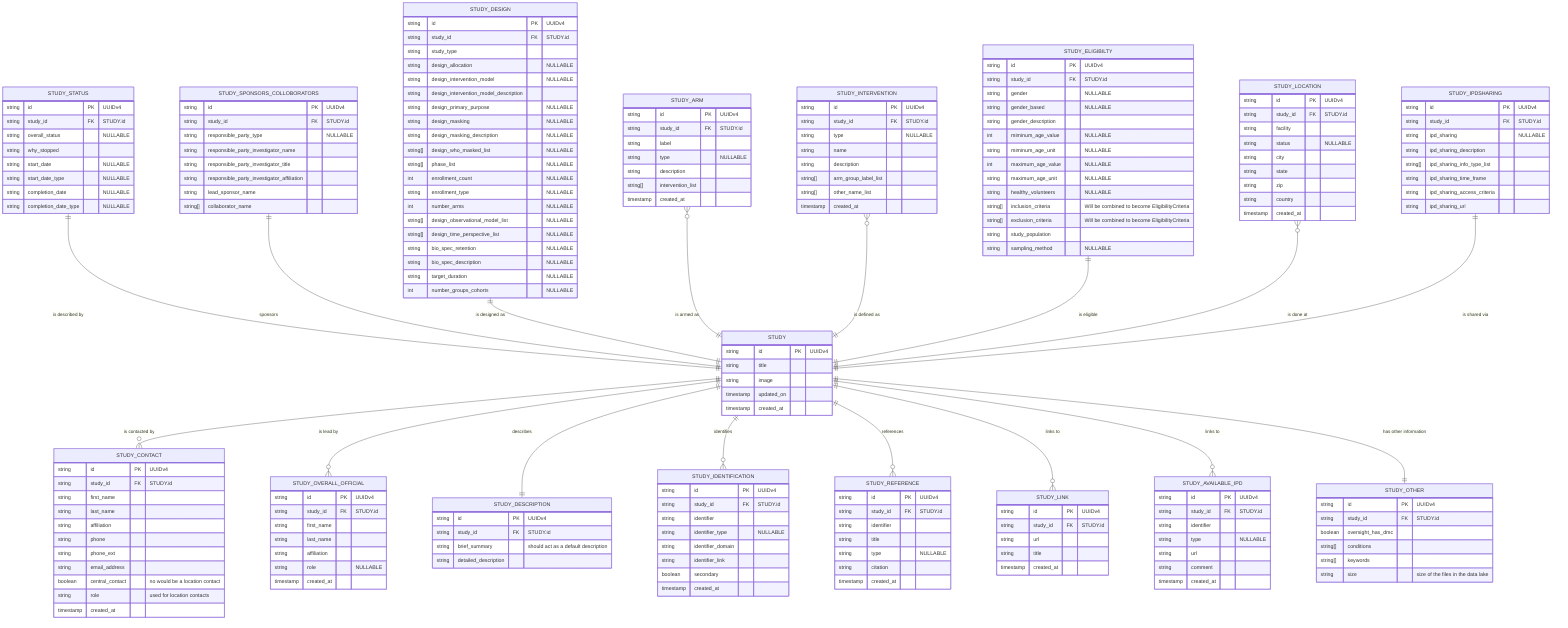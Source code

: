 erDiagram
    STUDY {
        string id PK "UUIDv4"
        string title
        string image
        timestamp updated_on
        timestamp created_at
    }

    STUDY_IDENTIFICATION {
        string id PK "UUIDv4"
        string study_id FK "STUDY.id"
        string identifier
        string identifier_type "NULLABLE"
        string identifier_domain
        string identifier_link
        boolean secondary
        timestamp created_at
    }

    STUDY_DESCRIPTION {
        string id PK "UUIDv4"
        string study_id FK "STUDY.id"
        string brief_summary "should act as a default description"
        string detailed_description
    }

    STUDY_STATUS {
        string id PK "UUIDv4"
        string study_id FK "STUDY.id"
        string overall_status "NULLABLE"
        string why_stopped
        string start_date "NULLABLE"
        string start_date_type "NULLABLE"
        string completion_date "NULLABLE"
        string completion_date_type "NULLABLE"
    }

    STUDY_SPONSORS_COLLOBORATORS {
        string id PK "UUIDv4"
        string study_id FK "STUDY.id"
        string responsible_party_type "NULLABLE"
        string responsible_party_investigator_name
        string responsible_party_investigator_title
        string responsible_party_investigator_affiliation
        string lead_sponsor_name
        string[] collaborator_name
    }

    STUDY_DESIGN {
        string id PK "UUIDv4"
        string study_id FK "STUDY.id"
        string study_type
        string design_allocation "NULLABLE"
        string design_intervention_model "NULLABLE"
        string design_intervention_model_description
        string design_primary_purpose "NULLABLE"
        string design_masking "NULLABLE"
        string design_masking_description "NULLABLE"
        string[] design_who_masked_list "NULLABLE"
        string[] phase_list "NULLABLE"
        int enrollment_count "NULLABLE"
        string enrollment_type "NULLABLE"
        int number_arms "NULLABLE"
        string[] design_observational_model_list "NULLABLE"
        string[] design_time_perspective_list "NULLABLE"
        string bio_spec_retention "NULLABLE"
        string bio_spec_description "NULLABLE"
        string target_duration "NULLABLE"
        int number_groups_cohorts "NULLABLE"
    }

    STUDY_ARM {
        string id PK "UUIDv4"
        string study_id FK "STUDY.id"
        string label
        string type "NULLABLE"
        string description
        string[] intervention_list
        timestamp created_at
    }

    STUDY_INTERVENTION {
        string id PK "UUIDv4"
        string study_id FK "STUDY.id"
        string type "NULLABLE"
        string name
        string description
        string[] arm_group_label_list
        string[] other_name_list
        timestamp created_at
    }

    STUDY_ELIGIBILTY {
        string id PK "UUIDv4"
        string study_id FK "STUDY.id"
        string gender "NULLABLE"
        string gender_based "NULLABLE"
        string gender_description
        int miminum_age_value "NULLABLE"
        string miminum_age_unit "NULLABLE"
        int maximum_age_value "NULLABLE"
        string maximum_age_unit "NULLABLE"
        string healthy_volunteers "NULLABLE"
        string[] inclusion_criteria "Will be combined to become EligibilityCriteria" 
        string[] exclusion_criteria "Will be combined to become EligibilityCriteria"
        string study_population
        string sampling_method "NULLABLE"
    }

    STUDY_CONTACT {
        string id PK "UUIDv4"
        string study_id FK "STUDY.id"
        string first_name
        string last_name
        string affiliation
        string phone
        string phone_ext
        string email_address
        boolean central_contact "no would be a location contact"
        string role "used for location contacts"
        timestamp created_at
    }

    STUDY_OVERALL_OFFICIAL {
        string id PK "UUIDv4"
        string study_id FK "STUDY.id"
        string first_name
        string last_name
        string affiliation
        string role "NULLABLE"
        timestamp created_at
    }

    STUDY_LOCATION {
        string id PK "UUIDv4"
        string study_id FK "STUDY.id"
        string facility
        string status "NULLABLE"
        string city
        string state
        string zip
        string country
        timestamp created_at
    }

    STUDY_IPDSHARING {
        string id PK "UUIDv4"
        string study_id FK "STUDY.id"
        string ipd_sharing "NULLABLE"
        string ipd_sharing_description
        string[] ipd_sharing_info_type_list
        string ipd_sharing_time_frame
        string ipd_sharing_access_criteria
        string ipd_sharing_url
    }

    STUDY_REFERENCE {
        string id PK "UUIDv4"
        string study_id FK "STUDY.id"
        string identifier 
        string title 
        string type "NULLABLE"
        string citation
        timestamp created_at
    }

    STUDY_LINK {
        string id PK "UUIDv4"
        string study_id FK "STUDY.id"
        string url
        string title
        timestamp created_at
    }

    STUDY_AVAILABLE_IPD {
        string id PK "UUIDv4"
        string study_id FK "STUDY.id"
        string identifier
        string type "NULLABLE"
        string url
        string comment
        timestamp created_at
    }

    STUDY_OTHER {
        string id PK "UUIDv4"
        string study_id FK "STUDY.id"
        boolean oversight_has_dmc 
        string[] conditions
        string[] keywords
        string size "size of the files in the data lake"
    }

    
    STUDY_STATUS ||--|| STUDY : "is described by"
    STUDY_SPONSORS_COLLOBORATORS ||--|| STUDY : "sponsors"
    STUDY_DESIGN ||--|| STUDY : "is designed as"
    STUDY_ARM }o--|| STUDY : "is armed as"
    STUDY_INTERVENTION }o--|| STUDY : "is defined as"
    STUDY_ELIGIBILTY ||--|| STUDY : "is eligible"
    STUDY_LOCATION }o--|| STUDY : "is done at"
    STUDY_IPDSHARING ||--|| STUDY : "is shared via"


    STUDY ||--o{ STUDY_CONTACT : "is contacted by"
    STUDY ||--o{ STUDY_OVERALL_OFFICIAL : "is lead by"

    STUDY ||--|| STUDY_DESCRIPTION : "describes"

    STUDY ||--o{ STUDY_IDENTIFICATION : "identifies"
     
    STUDY ||--o{ STUDY_REFERENCE : "references"
    STUDY ||--o{ STUDY_LINK : "links to"
    STUDY ||--o{ STUDY_AVAILABLE_IPD : "links to"

    STUDY ||--|| STUDY_OTHER : "has other information"